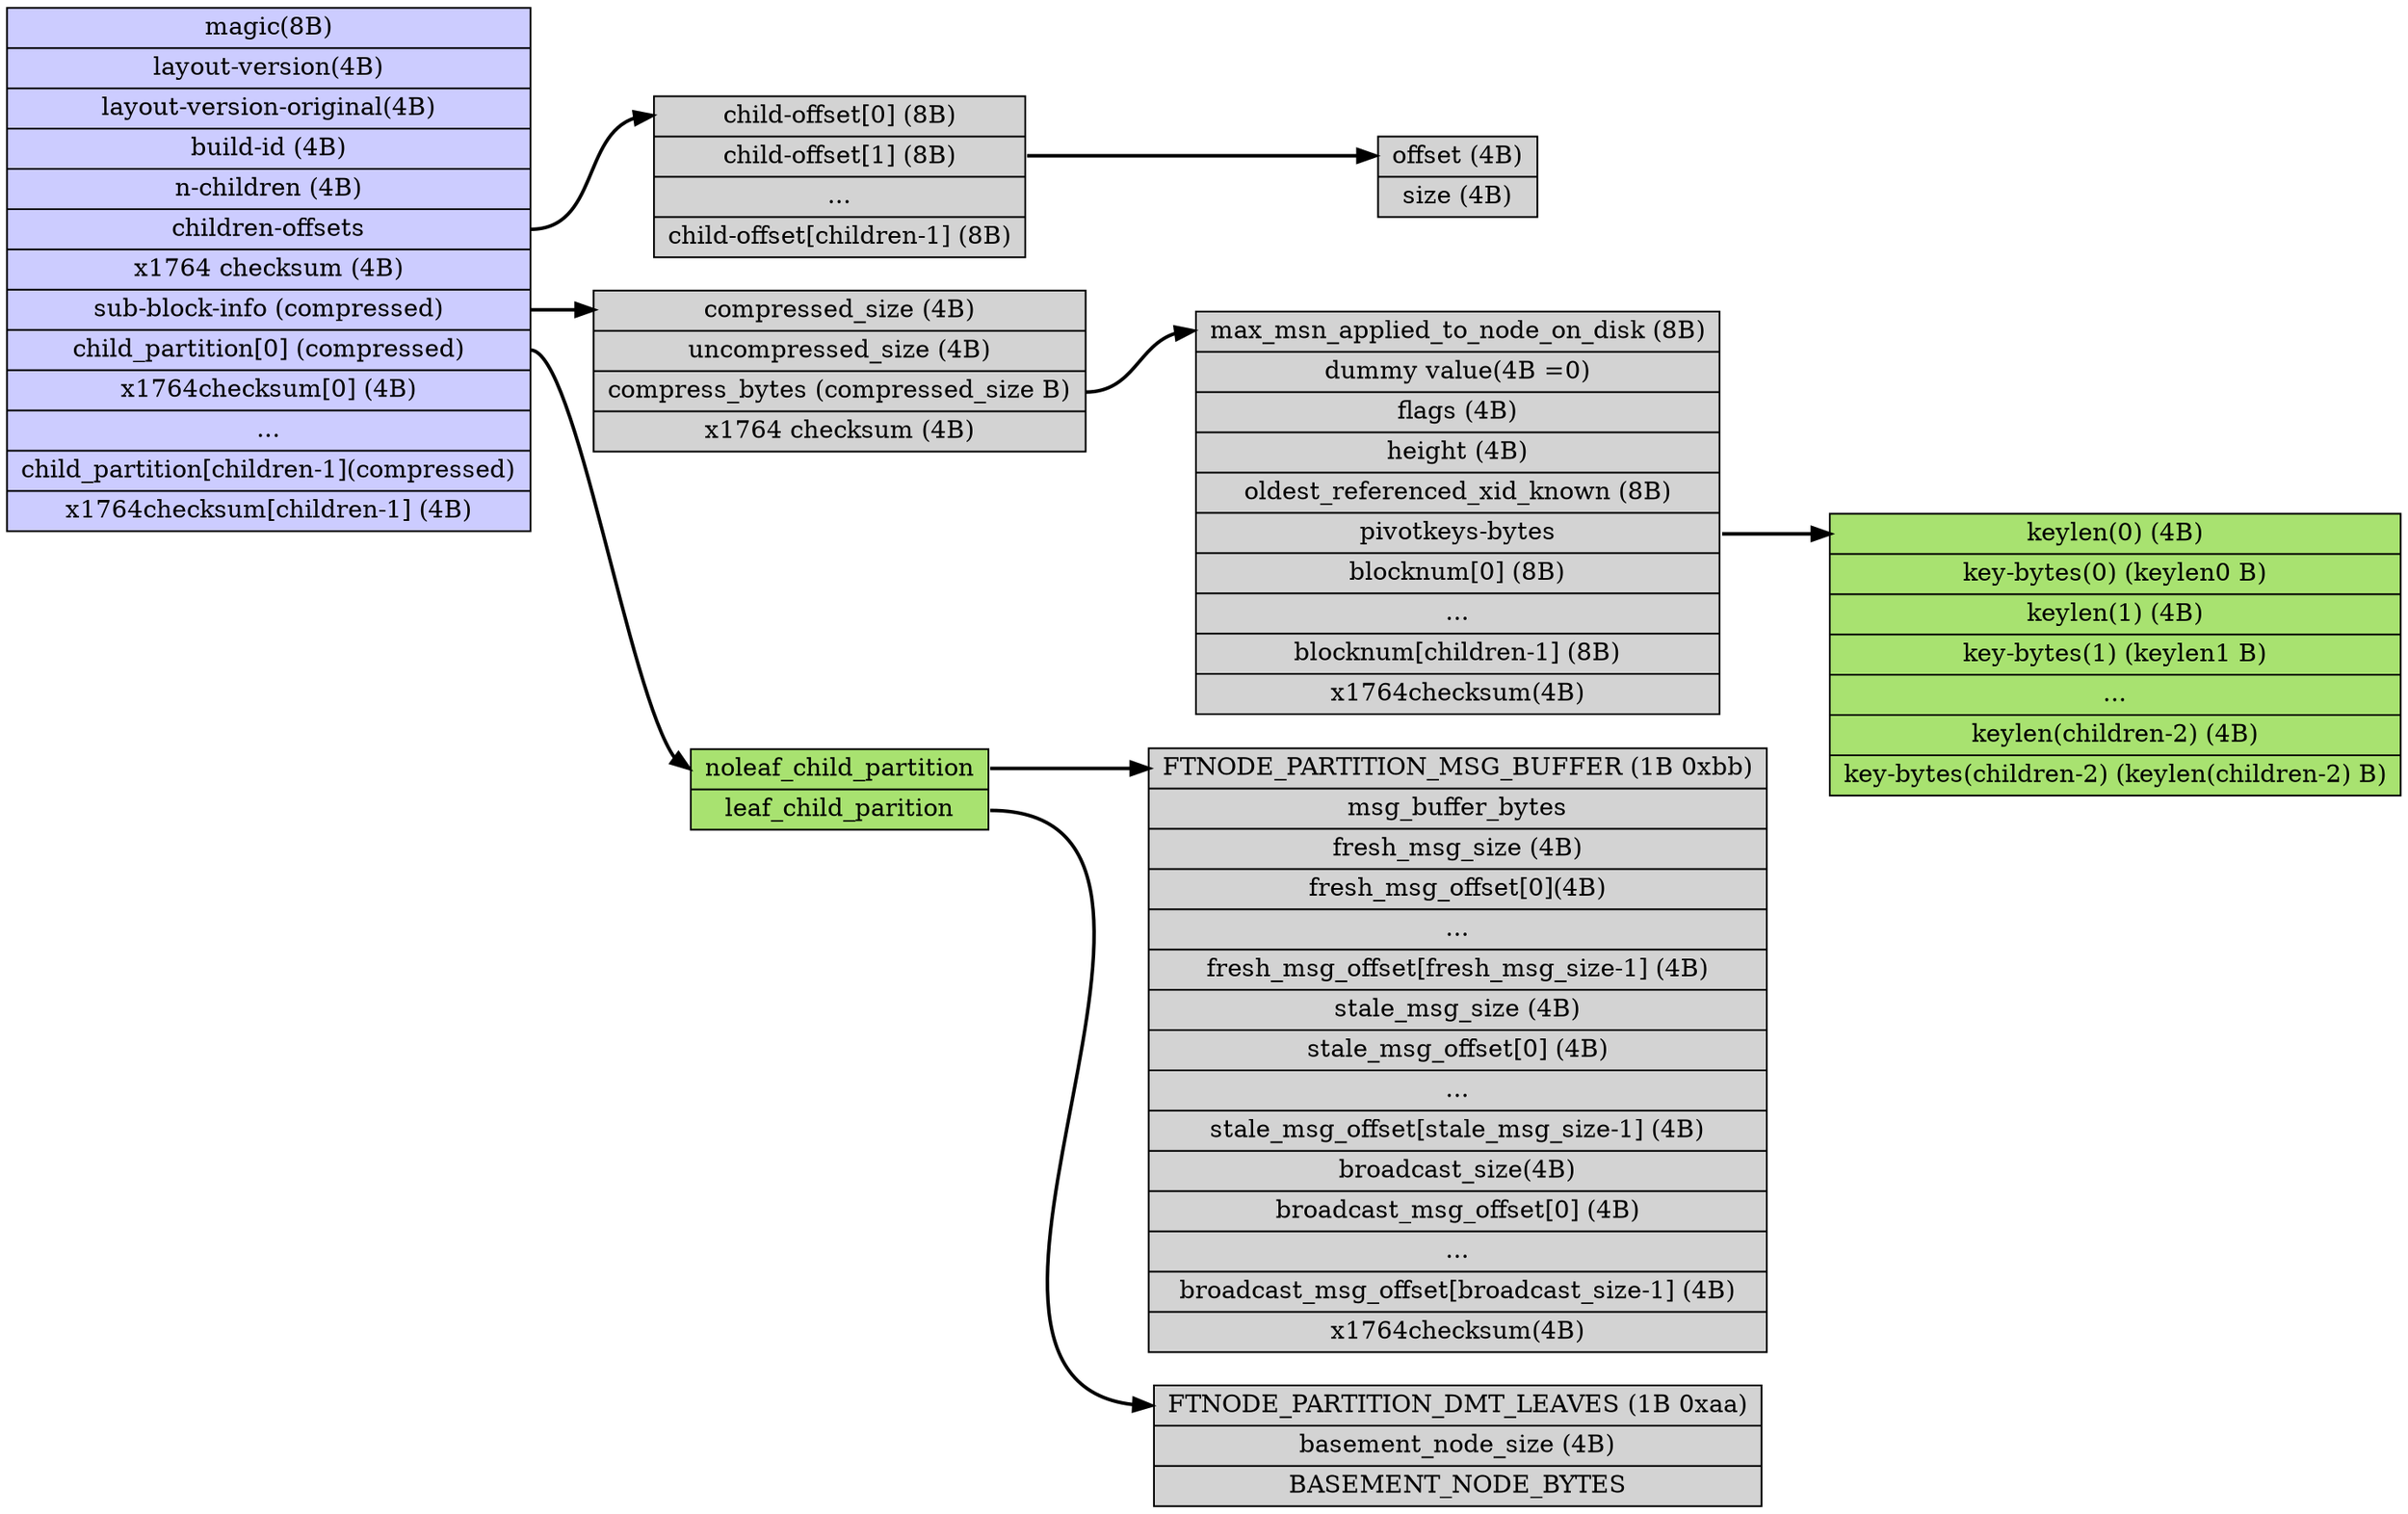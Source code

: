 digraph{

	rankdir = LR ; 
	node [shape = record, style =filled];   
	edge [style = bold]; 


	node_format [ label = "magic(8B) | 
						   layout-version(4B) | 
						   layout-version-original(4B) | 
						   build-id (4B) | 
						   n-children (4B) | 
						   <children_offsets> children-offsets |
						   x1764 checksum (4B)|
						   <sub_block> sub-block-info (compressed)| 
						   <child_partition> child_partition[0] (compressed) | 
						   x1764checksum[0] (4B)|
						   ...|
						   child_partition[children-1](compressed) | 
						   x1764checksum[children-1] (4B)", fillcolor="#CCCCFF"]


	children_offsets [ label = "<head> child-offset[0] (8B) | <child1> child-offset[1] (8B) | ... | child-offset[children-1] (8B)" ]

	child_offset [label = "<head> offset (4B) | size (4B)"]

	sub_block [ label = "<head> compressed_size (4B) | 
						 uncompressed_size (4B) | 
						 <compress_bytes> compress_bytes (compressed_size B) | 
						 x1764 checksum (4B)" ] 

	sb_node_info [label = "<head> max_msn_applied_to_node_on_disk (8B) | 
		                  dummy value(4B =0)|
						  flags (4B) |
						  height (4B) | 
						  oldest_referenced_xid_known (8B) |
						  <pivotkeys_bytes> pivotkeys-bytes|
						  blocknum[0] (8B) |
						  ... |
						  blocknum[children-1] (8B) |
						  x1764checksum(4B)"]

	pivotkeys_bytes [label = "<head> keylen(0) (4B) |
						      key-bytes(0) (keylen0 B) |
						      keylen(1) (4B) | 
						      key-bytes(1) (keylen1 B) | 
						      ...  |
						      keylen(children-2) (4B)  | 
						      key-bytes(children-2) (keylen(children-2) B)
						      ", fillcolor="#A8E270"]

	noleaf_child_partition [label = "<head> FTNODE_PARTITION_MSG_BUFFER (1B 0xbb) |
									 msg_buffer_bytes | 
									 fresh_msg_size (4B)| 
									 fresh_msg_offset[0](4B)|
									 ...|
									 fresh_msg_offset[fresh_msg_size-1] (4B) | 
									 stale_msg_size (4B)|
									 stale_msg_offset[0] (4B) |
									 ...|
									 stale_msg_offset[stale_msg_size-1] (4B) |
									 broadcast_size(4B) | 
									 broadcast_msg_offset[0] (4B) |
									 ...|
									 broadcast_msg_offset[broadcast_size-1] (4B) |
									 x1764checksum(4B)"]

	leaf_child_parition [label = "<head> FTNODE_PARTITION_DMT_LEAVES (1B 0xaa)|
								  basement_node_size (4B) | 
								  BASEMENT_NODE_BYTES "]

	child_partition [label = "<noleaf> noleaf_child_partition |
						      <leaf> leaf_child_parition ", fillcolor="#A8E270" ]



	node_format:children_offsets -> children_offsets:head; 
	node_format:sub_block -> sub_block:head; 
	node_format:child_partition -> child_partition:noleaf

	children_offsets:child1 -> child_offset:head; 

	sub_block:compress_bytes -> sb_node_info:head; 

	sb_node_info:pivotkeys_bytes -> pivotkeys_bytes:head

	child_partition:noleaf -> noleaf_child_partition:head
	child_partition:leaf -> leaf_child_parition:head

}